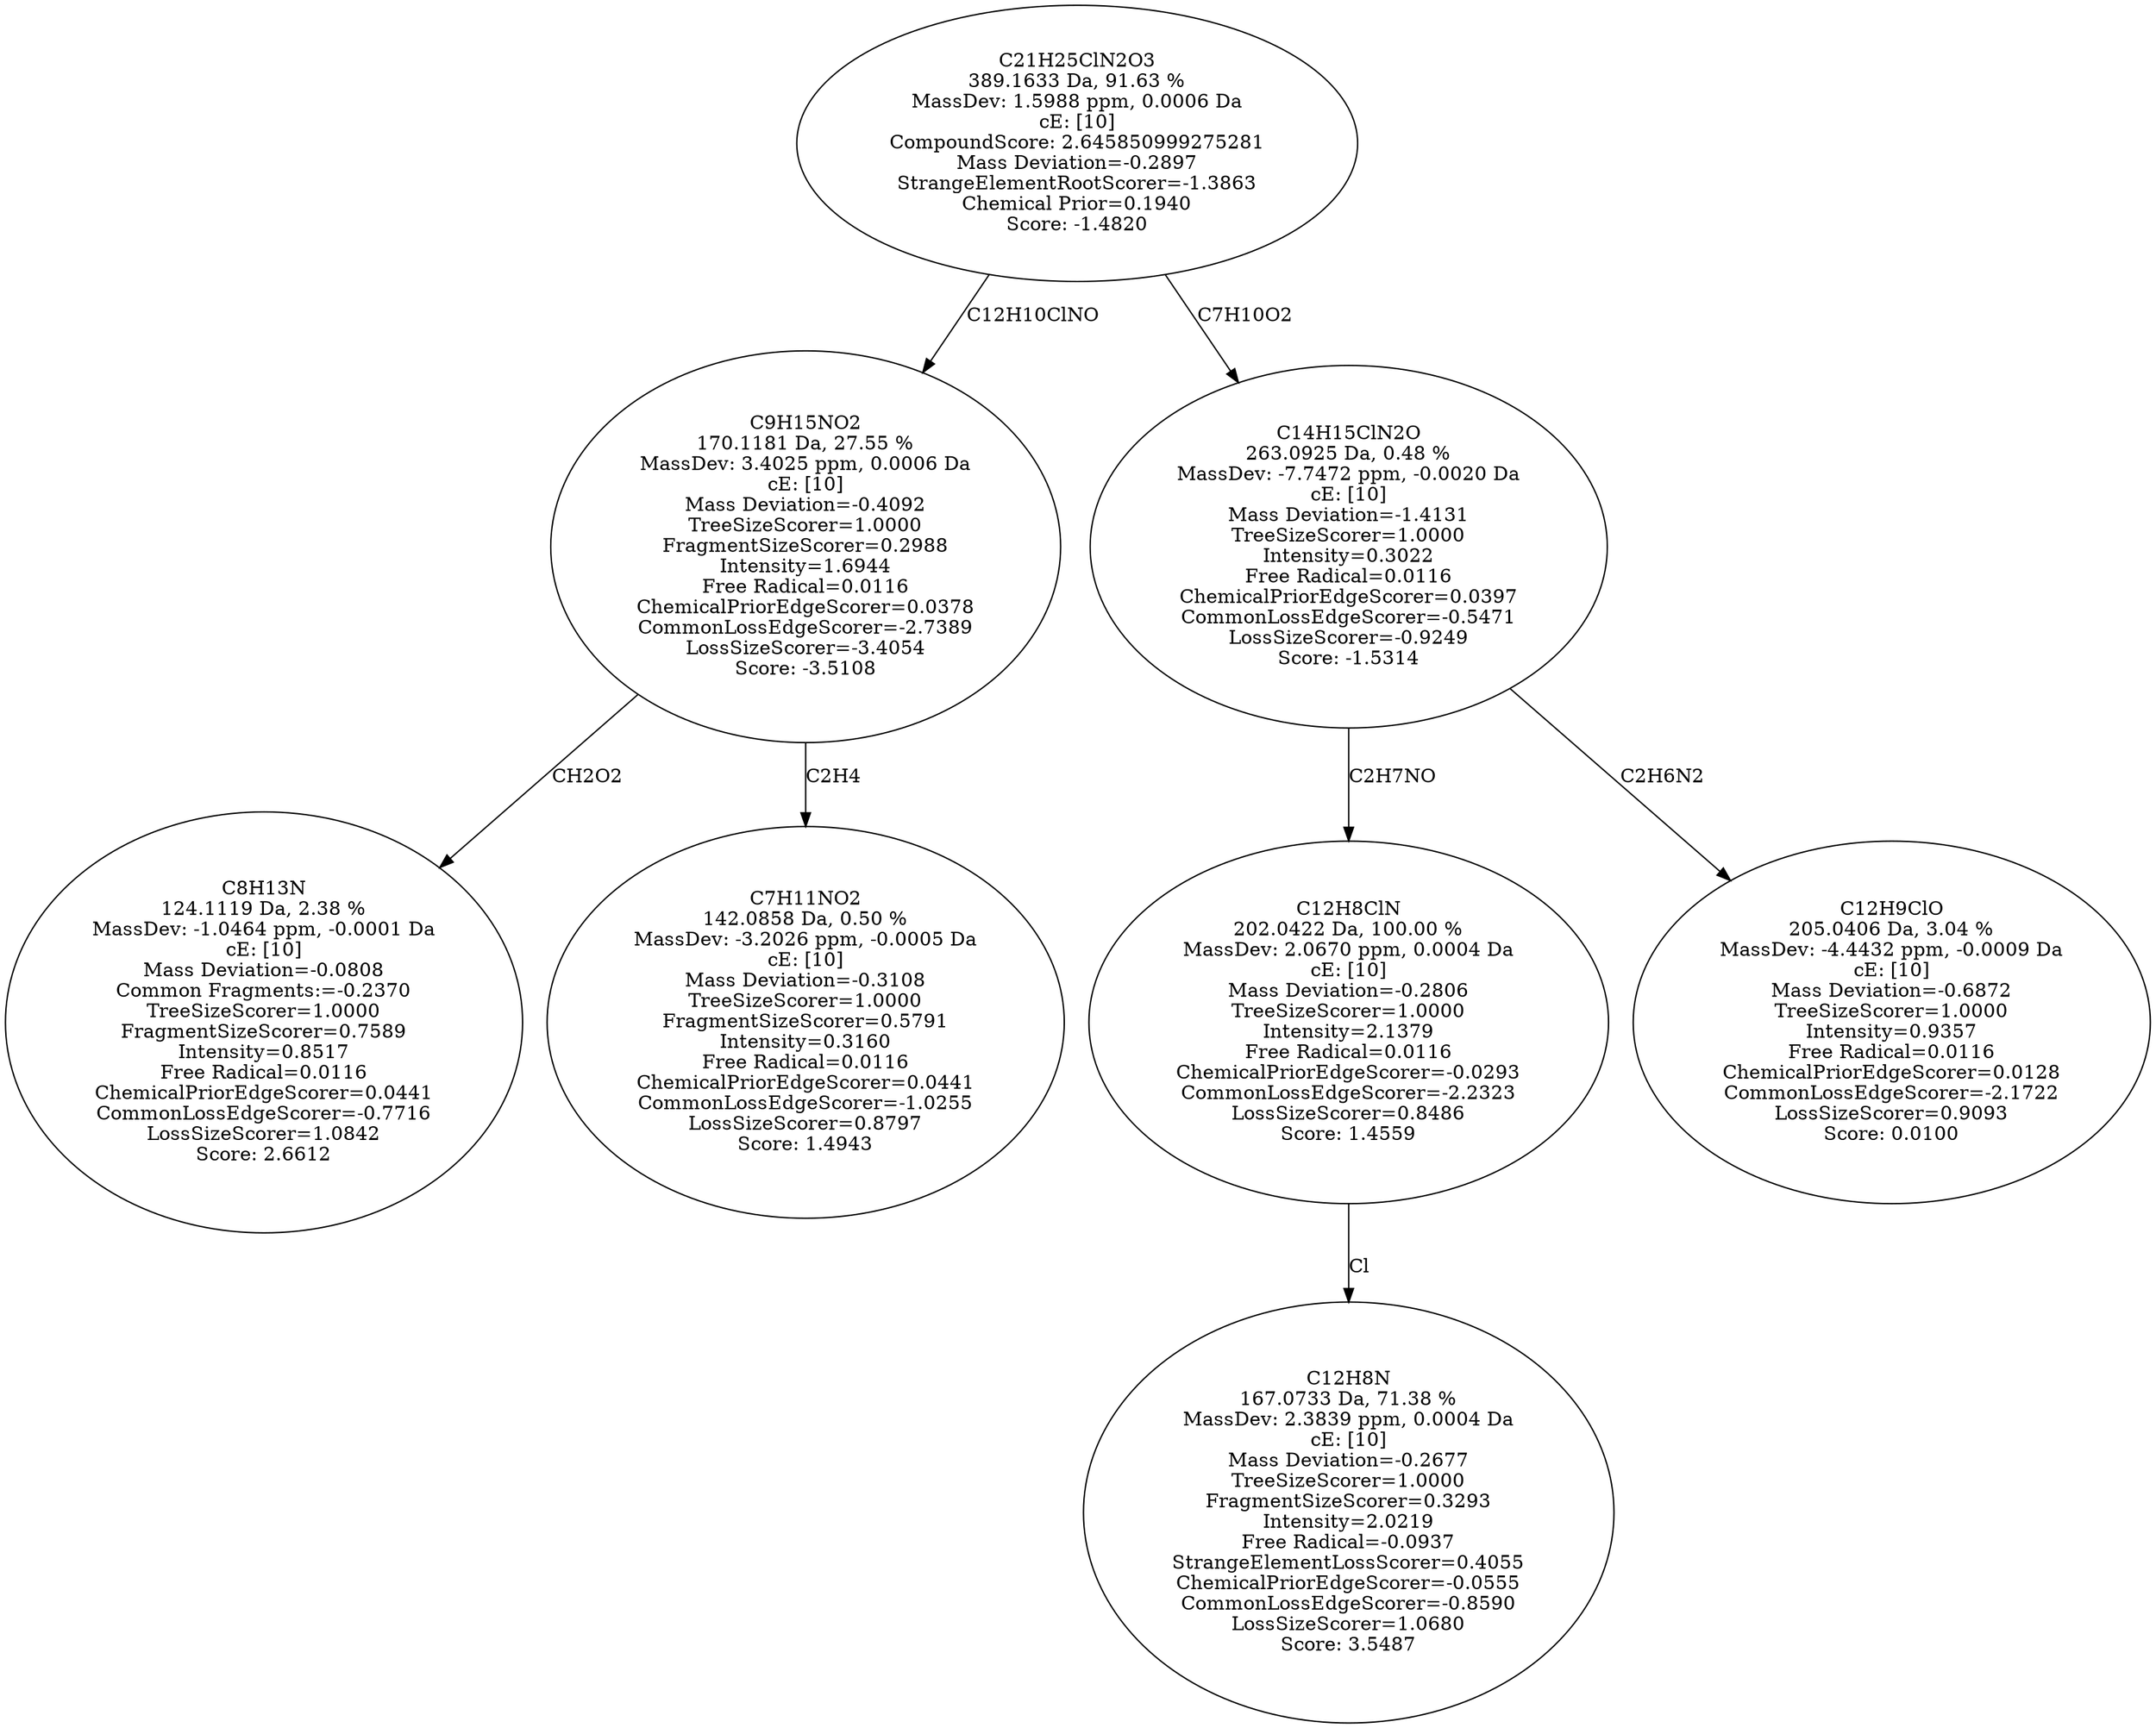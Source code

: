 strict digraph {
v1 [label="C8H13N\n124.1119 Da, 2.38 %\nMassDev: -1.0464 ppm, -0.0001 Da\ncE: [10]\nMass Deviation=-0.0808\nCommon Fragments:=-0.2370\nTreeSizeScorer=1.0000\nFragmentSizeScorer=0.7589\nIntensity=0.8517\nFree Radical=0.0116\nChemicalPriorEdgeScorer=0.0441\nCommonLossEdgeScorer=-0.7716\nLossSizeScorer=1.0842\nScore: 2.6612"];
v2 [label="C7H11NO2\n142.0858 Da, 0.50 %\nMassDev: -3.2026 ppm, -0.0005 Da\ncE: [10]\nMass Deviation=-0.3108\nTreeSizeScorer=1.0000\nFragmentSizeScorer=0.5791\nIntensity=0.3160\nFree Radical=0.0116\nChemicalPriorEdgeScorer=0.0441\nCommonLossEdgeScorer=-1.0255\nLossSizeScorer=0.8797\nScore: 1.4943"];
v3 [label="C9H15NO2\n170.1181 Da, 27.55 %\nMassDev: 3.4025 ppm, 0.0006 Da\ncE: [10]\nMass Deviation=-0.4092\nTreeSizeScorer=1.0000\nFragmentSizeScorer=0.2988\nIntensity=1.6944\nFree Radical=0.0116\nChemicalPriorEdgeScorer=0.0378\nCommonLossEdgeScorer=-2.7389\nLossSizeScorer=-3.4054\nScore: -3.5108"];
v4 [label="C12H8N\n167.0733 Da, 71.38 %\nMassDev: 2.3839 ppm, 0.0004 Da\ncE: [10]\nMass Deviation=-0.2677\nTreeSizeScorer=1.0000\nFragmentSizeScorer=0.3293\nIntensity=2.0219\nFree Radical=-0.0937\nStrangeElementLossScorer=0.4055\nChemicalPriorEdgeScorer=-0.0555\nCommonLossEdgeScorer=-0.8590\nLossSizeScorer=1.0680\nScore: 3.5487"];
v5 [label="C12H8ClN\n202.0422 Da, 100.00 %\nMassDev: 2.0670 ppm, 0.0004 Da\ncE: [10]\nMass Deviation=-0.2806\nTreeSizeScorer=1.0000\nIntensity=2.1379\nFree Radical=0.0116\nChemicalPriorEdgeScorer=-0.0293\nCommonLossEdgeScorer=-2.2323\nLossSizeScorer=0.8486\nScore: 1.4559"];
v6 [label="C12H9ClO\n205.0406 Da, 3.04 %\nMassDev: -4.4432 ppm, -0.0009 Da\ncE: [10]\nMass Deviation=-0.6872\nTreeSizeScorer=1.0000\nIntensity=0.9357\nFree Radical=0.0116\nChemicalPriorEdgeScorer=0.0128\nCommonLossEdgeScorer=-2.1722\nLossSizeScorer=0.9093\nScore: 0.0100"];
v7 [label="C14H15ClN2O\n263.0925 Da, 0.48 %\nMassDev: -7.7472 ppm, -0.0020 Da\ncE: [10]\nMass Deviation=-1.4131\nTreeSizeScorer=1.0000\nIntensity=0.3022\nFree Radical=0.0116\nChemicalPriorEdgeScorer=0.0397\nCommonLossEdgeScorer=-0.5471\nLossSizeScorer=-0.9249\nScore: -1.5314"];
v8 [label="C21H25ClN2O3\n389.1633 Da, 91.63 %\nMassDev: 1.5988 ppm, 0.0006 Da\ncE: [10]\nCompoundScore: 2.645850999275281\nMass Deviation=-0.2897\nStrangeElementRootScorer=-1.3863\nChemical Prior=0.1940\nScore: -1.4820"];
v3 -> v1 [label="CH2O2"];
v3 -> v2 [label="C2H4"];
v8 -> v3 [label="C12H10ClNO"];
v5 -> v4 [label="Cl"];
v7 -> v5 [label="C2H7NO"];
v7 -> v6 [label="C2H6N2"];
v8 -> v7 [label="C7H10O2"];
}